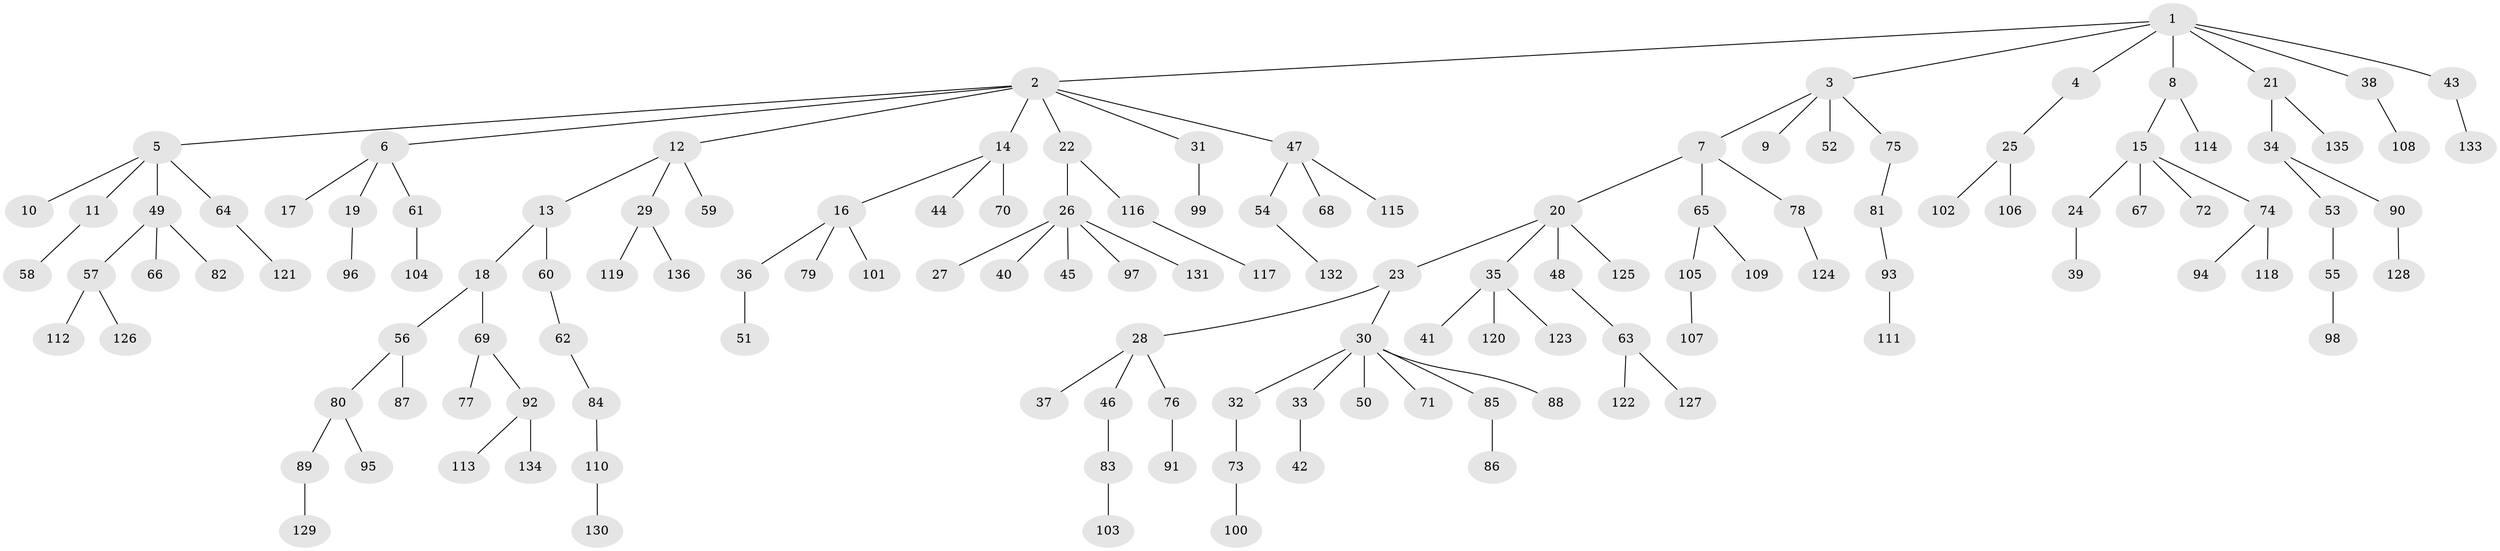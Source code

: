 // coarse degree distribution, {16: 0.025, 3: 0.15, 4: 0.05, 2: 0.125, 1: 0.65}
// Generated by graph-tools (version 1.1) at 2025/19/03/04/25 18:19:25]
// undirected, 136 vertices, 135 edges
graph export_dot {
graph [start="1"]
  node [color=gray90,style=filled];
  1;
  2;
  3;
  4;
  5;
  6;
  7;
  8;
  9;
  10;
  11;
  12;
  13;
  14;
  15;
  16;
  17;
  18;
  19;
  20;
  21;
  22;
  23;
  24;
  25;
  26;
  27;
  28;
  29;
  30;
  31;
  32;
  33;
  34;
  35;
  36;
  37;
  38;
  39;
  40;
  41;
  42;
  43;
  44;
  45;
  46;
  47;
  48;
  49;
  50;
  51;
  52;
  53;
  54;
  55;
  56;
  57;
  58;
  59;
  60;
  61;
  62;
  63;
  64;
  65;
  66;
  67;
  68;
  69;
  70;
  71;
  72;
  73;
  74;
  75;
  76;
  77;
  78;
  79;
  80;
  81;
  82;
  83;
  84;
  85;
  86;
  87;
  88;
  89;
  90;
  91;
  92;
  93;
  94;
  95;
  96;
  97;
  98;
  99;
  100;
  101;
  102;
  103;
  104;
  105;
  106;
  107;
  108;
  109;
  110;
  111;
  112;
  113;
  114;
  115;
  116;
  117;
  118;
  119;
  120;
  121;
  122;
  123;
  124;
  125;
  126;
  127;
  128;
  129;
  130;
  131;
  132;
  133;
  134;
  135;
  136;
  1 -- 2;
  1 -- 3;
  1 -- 4;
  1 -- 8;
  1 -- 21;
  1 -- 38;
  1 -- 43;
  2 -- 5;
  2 -- 6;
  2 -- 12;
  2 -- 14;
  2 -- 22;
  2 -- 31;
  2 -- 47;
  3 -- 7;
  3 -- 9;
  3 -- 52;
  3 -- 75;
  4 -- 25;
  5 -- 10;
  5 -- 11;
  5 -- 49;
  5 -- 64;
  6 -- 17;
  6 -- 19;
  6 -- 61;
  7 -- 20;
  7 -- 65;
  7 -- 78;
  8 -- 15;
  8 -- 114;
  11 -- 58;
  12 -- 13;
  12 -- 29;
  12 -- 59;
  13 -- 18;
  13 -- 60;
  14 -- 16;
  14 -- 44;
  14 -- 70;
  15 -- 24;
  15 -- 67;
  15 -- 72;
  15 -- 74;
  16 -- 36;
  16 -- 79;
  16 -- 101;
  18 -- 56;
  18 -- 69;
  19 -- 96;
  20 -- 23;
  20 -- 35;
  20 -- 48;
  20 -- 125;
  21 -- 34;
  21 -- 135;
  22 -- 26;
  22 -- 116;
  23 -- 28;
  23 -- 30;
  24 -- 39;
  25 -- 102;
  25 -- 106;
  26 -- 27;
  26 -- 40;
  26 -- 45;
  26 -- 97;
  26 -- 131;
  28 -- 37;
  28 -- 46;
  28 -- 76;
  29 -- 119;
  29 -- 136;
  30 -- 32;
  30 -- 33;
  30 -- 50;
  30 -- 71;
  30 -- 85;
  30 -- 88;
  31 -- 99;
  32 -- 73;
  33 -- 42;
  34 -- 53;
  34 -- 90;
  35 -- 41;
  35 -- 120;
  35 -- 123;
  36 -- 51;
  38 -- 108;
  43 -- 133;
  46 -- 83;
  47 -- 54;
  47 -- 68;
  47 -- 115;
  48 -- 63;
  49 -- 57;
  49 -- 66;
  49 -- 82;
  53 -- 55;
  54 -- 132;
  55 -- 98;
  56 -- 80;
  56 -- 87;
  57 -- 112;
  57 -- 126;
  60 -- 62;
  61 -- 104;
  62 -- 84;
  63 -- 122;
  63 -- 127;
  64 -- 121;
  65 -- 105;
  65 -- 109;
  69 -- 77;
  69 -- 92;
  73 -- 100;
  74 -- 94;
  74 -- 118;
  75 -- 81;
  76 -- 91;
  78 -- 124;
  80 -- 89;
  80 -- 95;
  81 -- 93;
  83 -- 103;
  84 -- 110;
  85 -- 86;
  89 -- 129;
  90 -- 128;
  92 -- 113;
  92 -- 134;
  93 -- 111;
  105 -- 107;
  110 -- 130;
  116 -- 117;
}
